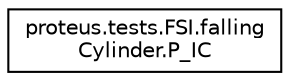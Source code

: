 digraph "Graphical Class Hierarchy"
{
 // LATEX_PDF_SIZE
  edge [fontname="Helvetica",fontsize="10",labelfontname="Helvetica",labelfontsize="10"];
  node [fontname="Helvetica",fontsize="10",shape=record];
  rankdir="LR";
  Node0 [label="proteus.tests.FSI.falling\lCylinder.P_IC",height=0.2,width=0.4,color="black", fillcolor="white", style="filled",URL="$dd/d65/classproteus_1_1tests_1_1FSI_1_1fallingCylinder_1_1P__IC.html",tooltip=" "];
}
